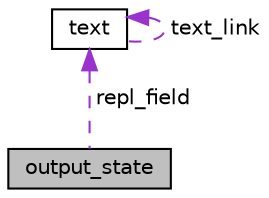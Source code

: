 digraph "output_state"
{
  edge [fontname="Helvetica",fontsize="10",labelfontname="Helvetica",labelfontsize="10"];
  node [fontname="Helvetica",fontsize="10",shape=record];
  Node1 [label="output_state",height=0.2,width=0.4,color="black", fillcolor="grey75", style="filled", fontcolor="black"];
  Node2 -> Node1 [dir="back",color="darkorchid3",fontsize="10",style="dashed",label=" repl_field" ,fontname="Helvetica"];
  Node2 [label="text",height=0.2,width=0.4,color="black", fillcolor="white", style="filled",URL="$structtext.html"];
  Node2 -> Node2 [dir="back",color="darkorchid3",fontsize="10",style="dashed",label=" text_link" ,fontname="Helvetica"];
}
